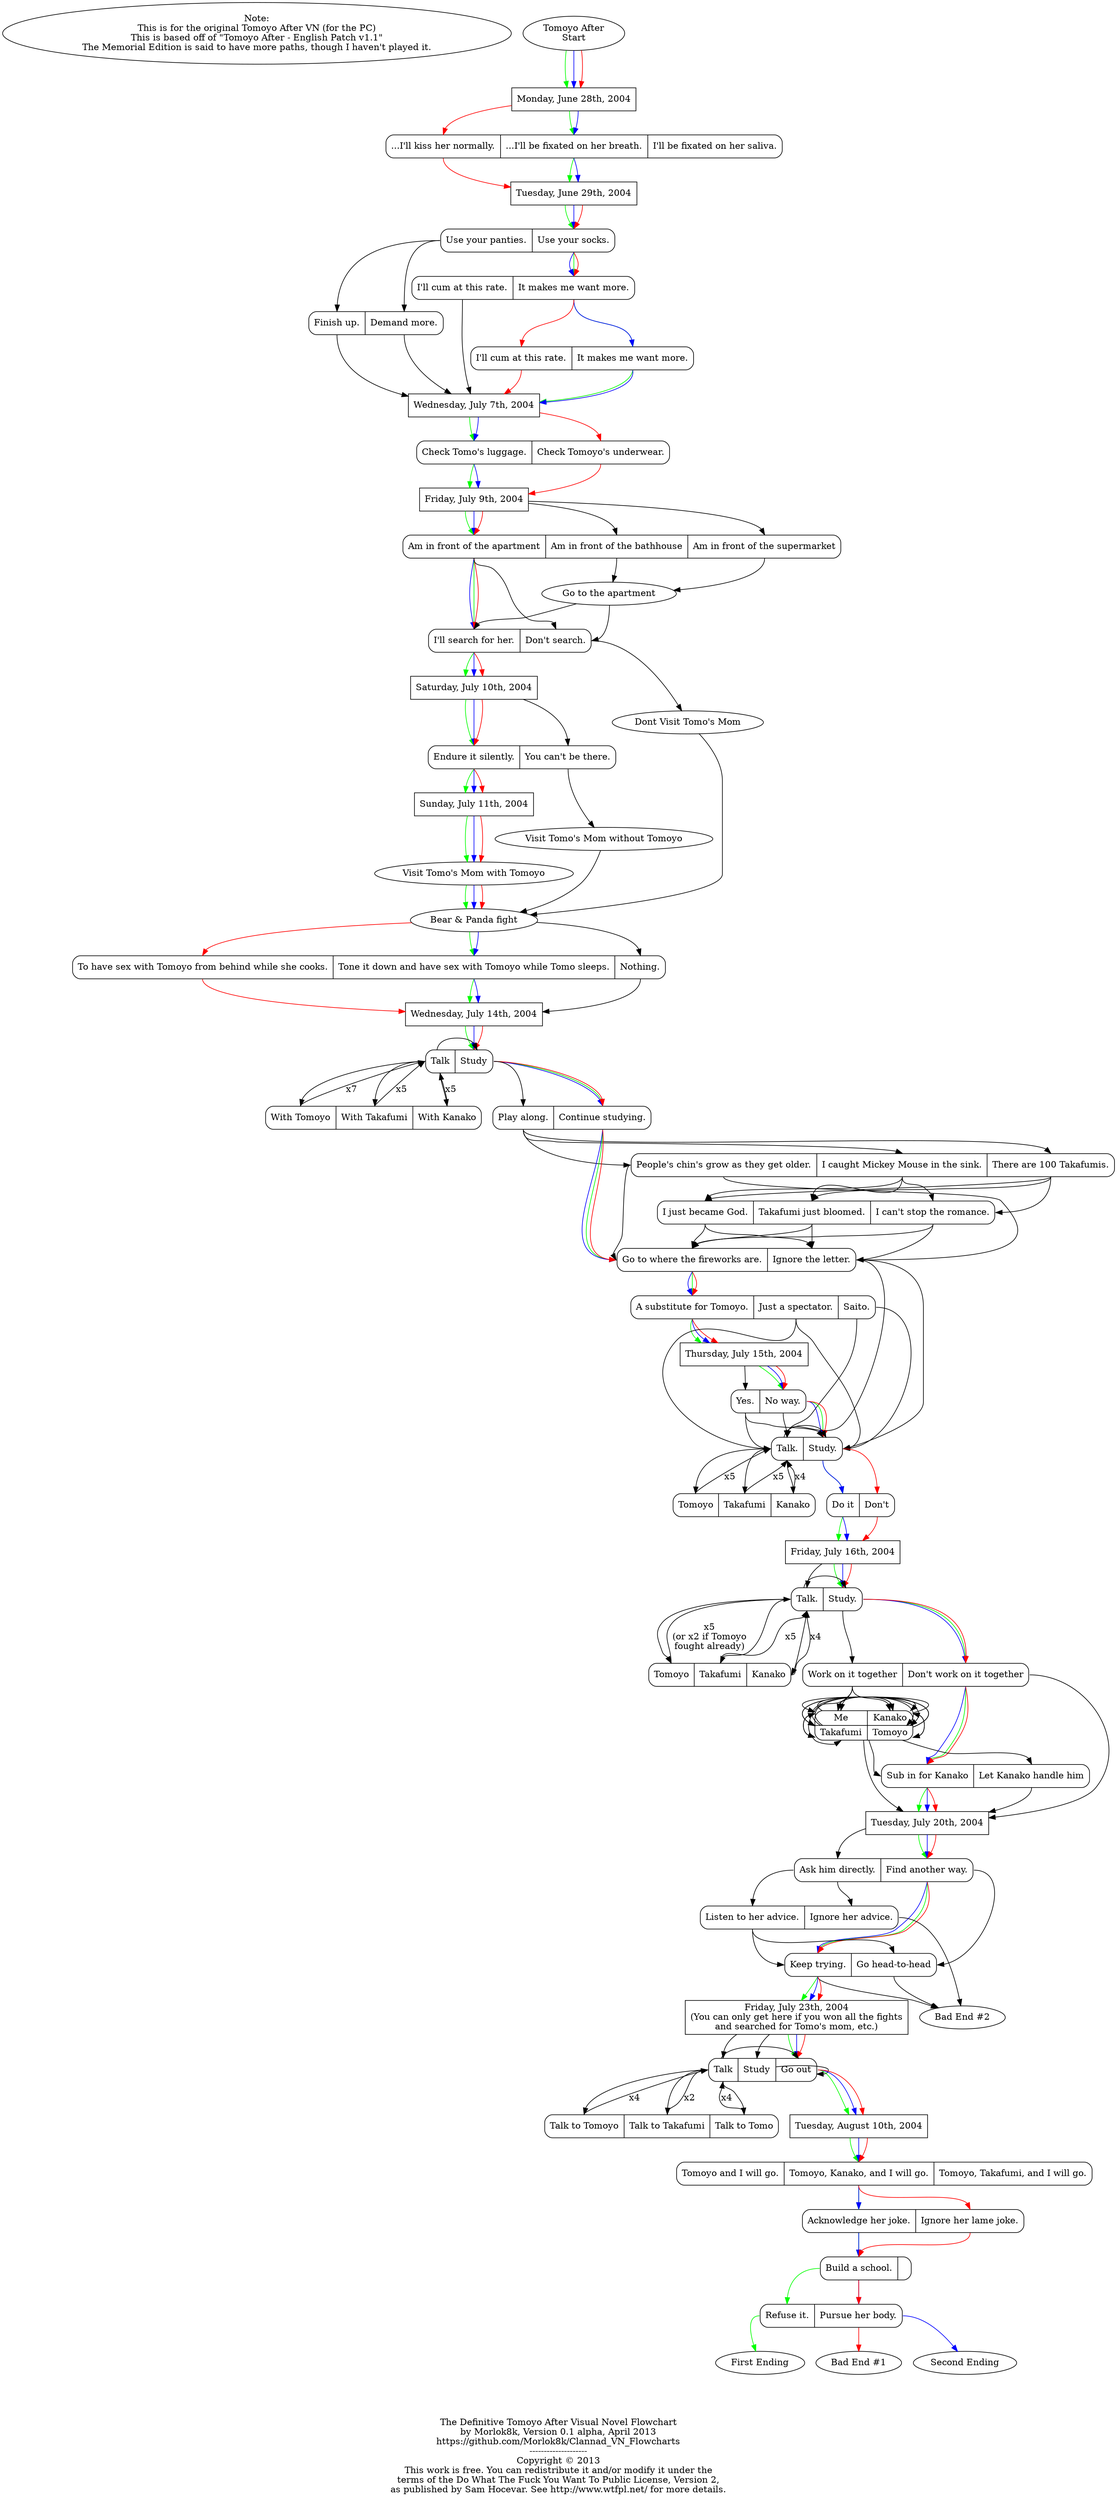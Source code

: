 /*
#######################################################################
#            DO WHAT THE FUCK YOU WANT TO PUBLIC LICENSE              #
#                    Version 2, December 2004                         #
#                                                                     #
# Copyright (C) 2004 Sam Hocevar <sam@hocevar.net>                    #
#                                                                     #
# Everyone is permitted to copy and distribute verbatim or modified   #
# copies of this license document, and changing it is allowed as long #
# as the name is changed.                                             #
#                                                                     #
#            DO WHAT THE FUCK YOU WANT TO PUBLIC LICENSE              #
#   TERMS AND CONDITIONS FOR COPYING, DISTRIBUTION AND MODIFICATION   #
#                                                                     #
#  0. You just DO WHAT THE FUCK YOU WANT TO.                          #
#                                                                     #
#######################################################################
*/

// The Definitive Tomoyo After Visual Novel Flowchart
digraph Clannad{
    graph [ label = "\n\n\n\nThe Definitive Tomoyo After Visual Novel Flowchart\nby Morlok8k, Version 0.1 alpha, April 2013\nhttps://github.com/Morlok8k/Clannad_VN_Flowcharts\n--------------------\nCopyright © 2013\nThis work is free. You can redistribute it and/or modify it under the\nterms of the Do What The Fuck You Want To Public License, Version 2,\nas published by Sam Hocevar. See http://www.wtfpl.net/ for more details." ];


    Note [label = "Note:\nThis is for the original Tomoyo After VN (for the PC)\nThis is based off of \"Tomoyo After - English Patch v1.1\"\nThe Memorial Edition is said to have more paths, though I haven't played it."];

//Tomoyo After

//start


    Start [label = "Tomoyo After\nStart"];

    //June 28
    JUN_28 [shape = box, label = "Monday, June 28th, 2004"];

    Start -> JUN_28 [color = green];    //END1
    Start -> JUN_28 [color = blue];    //END2
    Start -> JUN_28 [color = red];    //BAD_END

    TA_1 [shape = Mrecord, label = "<a1>...I'll kiss her normally.|<a2>...I'll be fixated on her breath.|<a3>I'll be fixated on her saliva."];
    JUN_28 -> TA_1:a2 [color = green];    //END1
    JUN_28 -> TA_1:a2 [color = blue];    //END2
    JUN_28 -> TA_1:a1 [color = red];    //BAD_END


    //June 29
    JUN_29 [shape = box, label = "Tuesday, June 29th, 2004"];
    TA_1:a2 -> JUN_29 [color = green];    //END1
    TA_1:a2 -> JUN_29 [color = blue];    //END2
    TA_1:a1 -> JUN_29 [color = red];    //BAD_END

    TA_2 [shape = Mrecord, label = "<a1>Use your panties.|<a2>Use your socks."];
    JUN_29 -> TA_2:a2 [color = green];    //END1
    JUN_29 -> TA_2:a2 [color = blue];    //END2
    JUN_29 -> TA_2:a2 [color = red];    //BAD_END

    TA_2a [shape = Mrecord, label = "<a1>Finish up.|<a2>Demand more."];
    TA_2:a1 -> TA_2a:a1;
    TA_2:a1 -> TA_2a:a2;




    TA_3 [shape = Mrecord, label = "<a1>I'll cum at this rate.|<a2>It makes me want more."];
    TA_2:a2 -> TA_3:a2 [color = green];    //END1
    TA_2:a2 -> TA_3:a2 [color = blue];    //END2
    TA_2:a2 -> TA_3:a2 [color = red];    //BAD_END

    TA_4 [shape = Mrecord, label = "<a1>I'll cum at this rate.|<a2>It makes me want more."];
    TA_3:a2 -> TA_4:a2 [color = green];    //END1
    TA_3:a2 -> TA_4:a2 [color = blue];    //END2
    TA_3:a2 -> TA_4:a1 [color = red];    //BAD_END


    //July 07
    JUL_7 [shape = box, label = "Wednesday, July 7th, 2004"];
    TA_4:a2 -> JUL_7 [color = green];    //END1
    TA_4:a2 -> JUL_7 [color = blue];    //END2
    TA_4:a1 -> JUL_7 [color = red];    //BAD_END
    TA_2a:a1 -> JUL_7;
    TA_2a:a2 -> JUL_7;
    TA_3:a1 -> JUL_7;

    TA_5 [shape = Mrecord, label = "<a1>Check Tomo's luggage.|<a2>Check Tomoyo's underwear."];
    JUL_7 -> TA_5:a1 [color = green];    //END1
    JUL_7 -> TA_5:a1 [color = blue];    //END2
    JUL_7 -> TA_5:a2 [color = red];    //BAD_END


    //July 09
    JUL_9 [shape = box, label = "Friday, July 9th, 2004"];
    TA_5:a1 -> JUL_9 [color = green];    //END1
    TA_5:a1 -> JUL_9 [color = blue];    //END2
    TA_5:a2 -> JUL_9 [color = red];    //BAD_END

    TA_6 [shape = Mrecord, label = "<a1>Am in front of the apartment|<a2>Am in front of the bathhouse|<a3>Am in front of the supermarket"];
    JUL_9 -> TA_6:a1 [color = green];    //END1
    JUL_9 -> TA_6:a1 [color = blue];    //END2
    JUL_9 -> TA_6:a1 [color = red];    //BAD_END
    JUL_9 -> TA_6:a2;
    JUL_9 -> TA_6:a3;

    TA_6a [label = "Go to the apartment"];
    TA_6:a2 -> TA_6a;
    TA_6:a3 -> TA_6a;


    TA_7 [shape = Mrecord, label = "<a1>I'll search for her.|<a2>Don't search."];
    TA_6:a1 -> TA_7:a1 [color = green];    //END1
    TA_6:a1 -> TA_7:a1 [color = blue];    //END2
    TA_6:a1 -> TA_7:a1 [color = red];    //BAD_END
    TA_6a -> TA_7:a1;
    TA_6a -> TA_7:a2;
    TA_6:a1 -> TA_7:a2;


    //July 10
    JUL_10 [shape = box, label = "Saturday, July 10th, 2004"];
    TA_7:a1 -> JUL_10 [color = green];    //END1
    TA_7:a1 -> JUL_10 [color = blue];    //END2
    TA_7:a1 -> JUL_10 [color = red];    //BAD_END


    TA_8 [shape = Mrecord, label = "<a1>Endure it silently.|<a2>You can't be there."];
    JUL_10 -> TA_8:a1 [color = green];    //END1
    JUL_10 -> TA_8:a1 [color = blue];    //END2
    JUL_10 -> TA_8:a1 [color = red];    //BAD_END
    JUL_10 -> TA_8:a2;


    //July 11
    JUL_11 [shape = box, label = "Sunday, July 11th, 2004"];
    TA_8:a1 -> JUL_11 [color = green];    //END1
    TA_8:a1 -> JUL_11 [color = blue];    //END2
    TA_8:a1 -> JUL_11 [color = red];    //BAD_END

    JUL_11_mother1 [label = "Visit Tomo's Mom with Tomoyo"];
    JUL_11_mother2 [label = "Visit Tomo's Mom without Tomoyo"];
    JUL_11_mother3 [label = "Dont Visit Tomo's Mom"];

    JUL_11 -> JUL_11_mother1 [color = green, group = "JUL_11_mother"];    //END1
    JUL_11 -> JUL_11_mother1 [color = blue, group = "JUL_11_mother"];    //END2
    JUL_11 -> JUL_11_mother1 [color = red, group = "JUL_11_mother"];    //BAD_END
    TA_8:a2 -> JUL_11_mother2 [group = "JUL_11_mother"];
    TA_7:a2 -> JUL_11_mother3 [group = "JUL_11_mother"];


    JUL_11_bp [label = "Bear & Panda fight"];
    JUL_11_mother1 -> JUL_11_bp [color = green];    //END1
    JUL_11_mother1 -> JUL_11_bp [color = blue];    //END2
    JUL_11_mother1 -> JUL_11_bp [color = red];    //BAD_END
    JUL_11_mother2 -> JUL_11_bp;
    JUL_11_mother3 -> JUL_11_bp;




    TA_9 [shape = Mrecord, label = "<a1>To have sex with Tomoyo from behind while she cooks.|<a2>Tone it down and have sex with Tomoyo while Tomo sleeps.|<a3>Nothing."];
    JUL_11_bp -> TA_9:a2 [color = green];    //END1
    JUL_11_bp -> TA_9:a2 [color = blue];    //END2
    JUL_11_bp -> TA_9:a1 [color = red];    //BAD_END
    JUL_11_bp -> TA_9:a3;


    //July 14
    JUL_14 [shape = box, label = "Wednesday, July 14th, 2004"];
    TA_9:a2 -> JUL_14 [color = green];    //END1
    TA_9:a2 -> JUL_14 [color = blue];    //END2
    TA_9:a1 -> JUL_14 [color = red];    //BAD_END
    TA_9:a3 -> JUL_14;

    TA_10 [shape = Mrecord, label = "<a1>Talk|<a2>Study"];
    JUL_14 -> TA_10:a2 [color = green];    //END1
    JUL_14 -> TA_10:a2 [color = blue];    //END2
    JUL_14 -> TA_10:a2 [color = red];    //BAD_END



    TA_10_a [shape = Mrecord, label = "<a1>With Tomoyo|<a2>With Takafumi|<a3>With Kanako"];
    TA_10:a1 -> TA_10_a:a1;
    TA_10:a1 -> TA_10_a:a2;
    TA_10:a1 -> TA_10_a:a3;
    TA_10_a:a1 -> TA_10:a1 [label = "x7"];
    TA_10_a:a2 -> TA_10:a1 [label = "x5"];
    TA_10_a:a3 -> TA_10:a1 [label = "x5"];
    TA_10:a1 -> TA_10:a2;


    TA_11 [shape = Mrecord, label = "<a1>Play along.|<a2>Continue studying."];
    TA_10:a2 -> TA_11:a2 [color = green];    //END1
    TA_10:a2 -> TA_11:a2 [color = blue];    //END2
    TA_10:a2 -> TA_11:a2 [color = red];    //BAD_END
    TA_10:a2 -> TA_11:a1;

    TA_11_a [shape = Mrecord, label = "<a1>People's chin's grow as they get older.|<a2>I caught Mickey Mouse in the sink.|<a3>There are 100 Takafumis."];
    TA_11:a1 -> TA_11_a:a1;
    TA_11:a1 -> TA_11_a:a2;
    TA_11:a1 -> TA_11_a:a3;

    TA_11_b [shape = Mrecord, label = "<a1>I just became God.|<a2>Takafumi just bloomed.|<a3>I can't stop the romance."];

    TA_11_a:a1 -> TA_12:a1
    TA_11_a:a1 -> TA_12:a2

    TA_11_a:a2 -> TA_11_b:a1
    TA_11_a:a2 -> TA_11_b:a2
    TA_11_a:a2 -> TA_11_b:a3
    TA_11_a:a3 -> TA_11_b:a1
    TA_11_a:a3 -> TA_11_b:a2
    TA_11_a:a3 -> TA_11_b:a3

    TA_11_b:a1 -> TA_12:a1
    TA_11_b:a2 -> TA_12:a1
    TA_11_b:a3 -> TA_12:a1
    TA_11_b:a1 -> TA_12:a2
    TA_11_b:a2 -> TA_12:a2
    TA_11_b:a3 -> TA_12:a2


    TA_12 [shape = Mrecord, label = "<a1>Go to where the fireworks are.|<a2>Ignore the letter."];
    TA_11:a2 -> TA_12:a1 [color = green];    //END1
    TA_11:a2 -> TA_12:a1 [color = blue];    //END2
    TA_11:a2 -> TA_12:a1 [color = red];    //BAD_END

    TA_13 [shape = Mrecord, label = "<a1>A substitute for Tomoyo.|<a2>Just a spectator.|<a3>Saito."];
    TA_12:a1 -> TA_13:a1 [color = green];    //END1
    TA_12:a1 -> TA_13:a1 [color = blue];    //END2
    TA_12:a1 -> TA_13:a1 [color = red];    //BAD_END


    //July 15
    JUL_15 [shape = box, label = "Thursday, July 15th, 2004"];
    TA_13:a1 -> JUL_15 [color = green];    //END1
    TA_13:a1 -> JUL_15 [color = blue];    //END2
    TA_13:a1 -> JUL_15 [color = red];    //BAD_END

    TA_14 [shape = Mrecord, label = "<a1>Yes.|<a2>No way."];
    JUL_15 -> TA_14:a2 [color = green];    //END1
    JUL_15 -> TA_14:a2 [color = blue];    //END2
    JUL_15 -> TA_14:a2 [color = red];    //BAD_END
    JUL_15 -> TA_14:a1;

    TA_15 [shape = Mrecord, label = "<a1>Talk.|<a2>Study."];
    TA_14:a2 -> TA_15:a2 [color = green];    //END1
    TA_14:a2 -> TA_15:a2 [color = blue];    //END2
    TA_14:a2 -> TA_15:a2 [color = red];    //BAD_END
    TA_14:a1 -> TA_15:a1;
    TA_14:a1 -> TA_15:a2;
    TA_14:a2 -> TA_15:a1;

    TA_12:a2 -> TA_15:a1;
    TA_12:a2 -> TA_15:a2;
    TA_13:a2 -> TA_15:a1;
    TA_13:a2 -> TA_15:a2;
    TA_13:a3 -> TA_15:a1;
    TA_13:a3 -> TA_15:a2;




    TA_15_a [shape = Mrecord, label = "<a1>Tomoyo|<a2>Takafumi|<a3>Kanako"];
    TA_15:a1 -> TA_15_a:a1;
    TA_15:a1 -> TA_15_a:a2;
    TA_15:a1 -> TA_15_a:a3;
    TA_15_a:a1 -> TA_15:a1 [label = "x5"];
    TA_15_a:a2 -> TA_15:a1 [label = "x5"];
    TA_15_a:a3 -> TA_15:a1 [label = "x4"];
    TA_15:a1 -> TA_15:a2;





    TA_16 [shape = Mrecord, label = "<a>Do it|<aa>Don't"];
    TA_15:a2 -> TA_16:a [color = green];    //END1
    TA_15:a2 -> TA_16:a [color = blue];    //END2
    TA_15:a2 -> TA_16:aa [color = red];    //BAD_END


    //July 16
    JUL_16 [shape = box, label = "Friday, July 16th, 2004"];
    TA_16:a -> JUL_16 [color = green];    //END1
    TA_16:a -> JUL_16 [color = blue];    //END2
    TA_16:aa -> JUL_16 [color = red];    //BAD_END

    TA_17 [shape = Mrecord, label = "<a1>Talk.|<a2>Study."];
    JUL_16 -> TA_17:a2 [color = green];    //END1
    JUL_16 -> TA_17:a2 [color = blue];    //END2
    JUL_16 -> TA_17:a2 [color = red];    //BAD_END
    JUL_16 -> TA_17:a1;

    TA_17_a [shape = Mrecord, label = "<a1>Tomoyo|<a2>Takafumi|<a3>Kanako"];
    TA_17:a1 -> TA_17_a:a1;
    TA_17:a1 -> TA_17_a:a2;
    TA_17:a1 -> TA_17_a:a3;
    TA_17_a:a1 -> TA_17:a1 [label = "x5\n(or x2 if Tomoyo\nfought already)"];
    TA_17_a:a2 -> TA_17:a1 [label = "x5"];
    TA_17_a:a3 -> TA_17:a1 [label = "x4"];
    TA_17:a1 -> TA_17:a2;


    TA_18 [shape = Mrecord, label = "<a1>Work on it together|<a2>Don't work on it together"];
    TA_17:a2 -> TA_18:a2 [color = green];    //END1
    TA_17:a2 -> TA_18:a2 [color = blue];    //END2
    TA_17:a2 -> TA_18:a2 [color = red];    //BAD_END
    TA_17:a2 -> TA_18:a1;

    TA_18_a [shape = Mrecord, label = "{<a1>Me|<a2>Takafumi}|{<a3>Kanako|<a4>Tomoyo}"];
    TA_18:a1 -> TA_18_a:a1;
    TA_18:a1 -> TA_18_a:a2;
    TA_18:a1 -> TA_18_a:a3;

    TA_18_a:a1 -> TA_18_a:a2;
    TA_18_a:a1 -> TA_18_a:a3;
    TA_18_a:a1 -> TA_18_a:a4;
    TA_18_a:a2 -> TA_18_a:a1;
    TA_18_a:a2 -> TA_18_a:a3;
    TA_18_a:a2 -> TA_18_a:a4;
    TA_18_a:a3 -> TA_18_a:a1;
    TA_18_a:a3 -> TA_18_a:a2;
    TA_18_a:a3 -> TA_18_a:a4;
    TA_18_a:a4 -> TA_18_a:a1;
    TA_18_a:a4 -> TA_18_a:a2;
    TA_18_a:a4 -> TA_18_a:a3;
    
    TA_18_a -> TA_19:a1;
    TA_18_a -> TA_19:a2;

    TA_19 [shape = Mrecord, label = "<a1>Sub in for Kanako|<a2>Let Kanako handle him"];
    TA_18:a2 -> TA_19:a1 [color = green];    //END1
    TA_18:a2 -> TA_19:a1 [color = blue];    //END2
    TA_18:a2 -> TA_19:a1 [color = red];    //BAD_END


    //July 20
    JUL_20 [shape = box, label = "Tuesday, July 20th, 2004"];
    TA_18_a -> JUL_20;    //if tomoyo fought on the 15th
    TA_18:a2 -> JUL_20;    //if tomoyo fought on the 15th
    TA_19:a1 -> JUL_20 [color = green];    //END1
    TA_19:a1 -> JUL_20 [color = blue];    //END2
    TA_19:a1 -> JUL_20 [color = red];    //BAD_END
    TA_19:a2 -> JUL_20;


    TA_20 [shape = Mrecord, label = "<a1>Ask him directly.|<a2>Find another way."];
    JUL_20 -> TA_20:a2 [color = green];    //END1
    JUL_20 -> TA_20:a2 [color = blue];    //END2
    JUL_20 -> TA_20:a2 [color = red];    //BAD_END
    JUL_20 -> TA_20:a1;

    TA_20_a [shape = Mrecord, label = "<a1>Listen to her advice.|<a2>Ignore her advice."];
    TA_20:a1 -> TA_20_a:a1;
    TA_20:a1 -> TA_20_a:a2;
    
    TA_20_a:a2 -> BAD_END_2;    //additional path to BAD_END_2

    //July 21
    TA_21 [shape = Mrecord, label = "<a1>Keep trying.|<a2>Go head-to-head"];
    TA_20:a2 -> TA_21:a1 [color = green];    //END1
    TA_20:a2 -> TA_21:a1 [color = blue];    //END2
    TA_20:a2 -> TA_21:a1 [color = red];    //BAD_END
    TA_20:a2 -> TA_21:a2;
    TA_20_a:a1 -> TA_21:a1;
    TA_20_a:a1 -> TA_21:a2;
    TA_21:a2 -> BAD_END_2;    //additional path to BAD_END_2
    TA_21:a1 -> BAD_END_2;    //additional path to BAD_END_2  (depends on earlier choices)


    //July 23
    JUL_23 [shape = box, label = "Friday, July 23th, 2004\n(You can only get here if you won all the fights\nand searched for Tomo's mom, etc.)"];
    TA_21:a1 -> JUL_23 [color = green];    //END1
    TA_21:a1 -> JUL_23 [color = blue];    //END2
    TA_21:a1 -> JUL_23 [color = red];    //BAD_END

    
    TA_22 [shape = Mrecord, label = "<a1>Talk|<a2>Study|<a3>Go out"];
    JUL_23 -> TA_22:a3 [color = green];    //END1
    JUL_23 -> TA_22:a3 [color = blue];    //END2
    JUL_23 -> TA_22:a3 [color = red];    //BAD_END
    JUL_23 -> TA_22:a1;
    JUL_23 -> TA_22:a2;

    TA_22_a [shape = Mrecord, label = "<a1>Talk to Tomoyo|<a2>Talk to Takafumi|<a3>Talk to Tomo"];
    TA_22:a1 -> TA_22_a:a1;
    TA_22:a1 -> TA_22_a:a2;
    TA_22:a1 -> TA_22_a:a3;
    TA_22_a:a1 -> TA_22:a1 [label = "x4"];
    TA_22_a:a2 -> TA_22:a1 [label = "x2"];
    TA_22_a:a3 -> TA_22:a1 [label = "x4"];
    TA_22:a1 -> TA_22:a3;
    TA_22:a2 -> TA_22:a3;




    //August 10
    AUG_10 [shape = box, label = "Tuesday, August 10th, 2004"];
    TA_22:a3 -> AUG_10 [color = green];    //END1
    TA_22:a3 -> AUG_10 [color = blue];    //END2
    TA_22:a3 -> AUG_10 [color = red];    //BAD_END

    TA_23 [shape = Mrecord, label = "<a1>Tomoyo and I will go.|<a2>Tomoyo, Kanako, and I will go.|<a3>Tomoyo, Takafumi, and I will go."];
    AUG_10 -> TA_23:a2 [color = green];    //END1
    AUG_10 -> TA_23:a2 [color = blue];    //END2
    AUG_10 -> TA_23:a2 [color = red];    //BAD_END


    //August 11
    TA_24 [shape = Mrecord, label = "<a>Acknowledge her joke.|<aa>Ignore her lame joke."];
    TA_23:a2 -> TA_24:a [color = green];    //END1
    TA_23:a2 -> TA_24:a [color = blue];    //END2
    TA_23:a2 -> TA_24:aa [color = red];    //BAD_END


    //August 12
    TA_25 [shape = Mrecord, label = "<a>Build a school.|<aa>"];
    TA_24:a -> TA_25:a [color = green];    //END1
    TA_24:a -> TA_25:a [color = blue];    //END2
    TA_24:aa -> TA_25:a [color = red];    //BAD_END


    //August 14
    TA_26 [shape = Mrecord, label = "<a>Refuse it.|<aa>Pursue her body."];
    TA_25:a -> TA_26:a [color = green];    //END1
    TA_25:a -> TA_26:aa [color = blue];    //END2
    TA_25:a -> TA_26:aa [color = red];    //BAD_END





    END1_END [label = "First Ending"];
    TA_26:a -> END1_END [color = green];    //END1

    END2_END [label = "Second Ending"];
    TA_26:aa -> END2_END [color = blue];    //END2

    BAD_END_1 [label = "Bad End #1"];
    TA_26:aa -> BAD_END_1 [color = red];    //BAD_END

    BAD_END_2 [label = "Bad End #2"];
    //TA_26:aa -> BAD_END_2 [color = red];    //BAD_END #2

}
